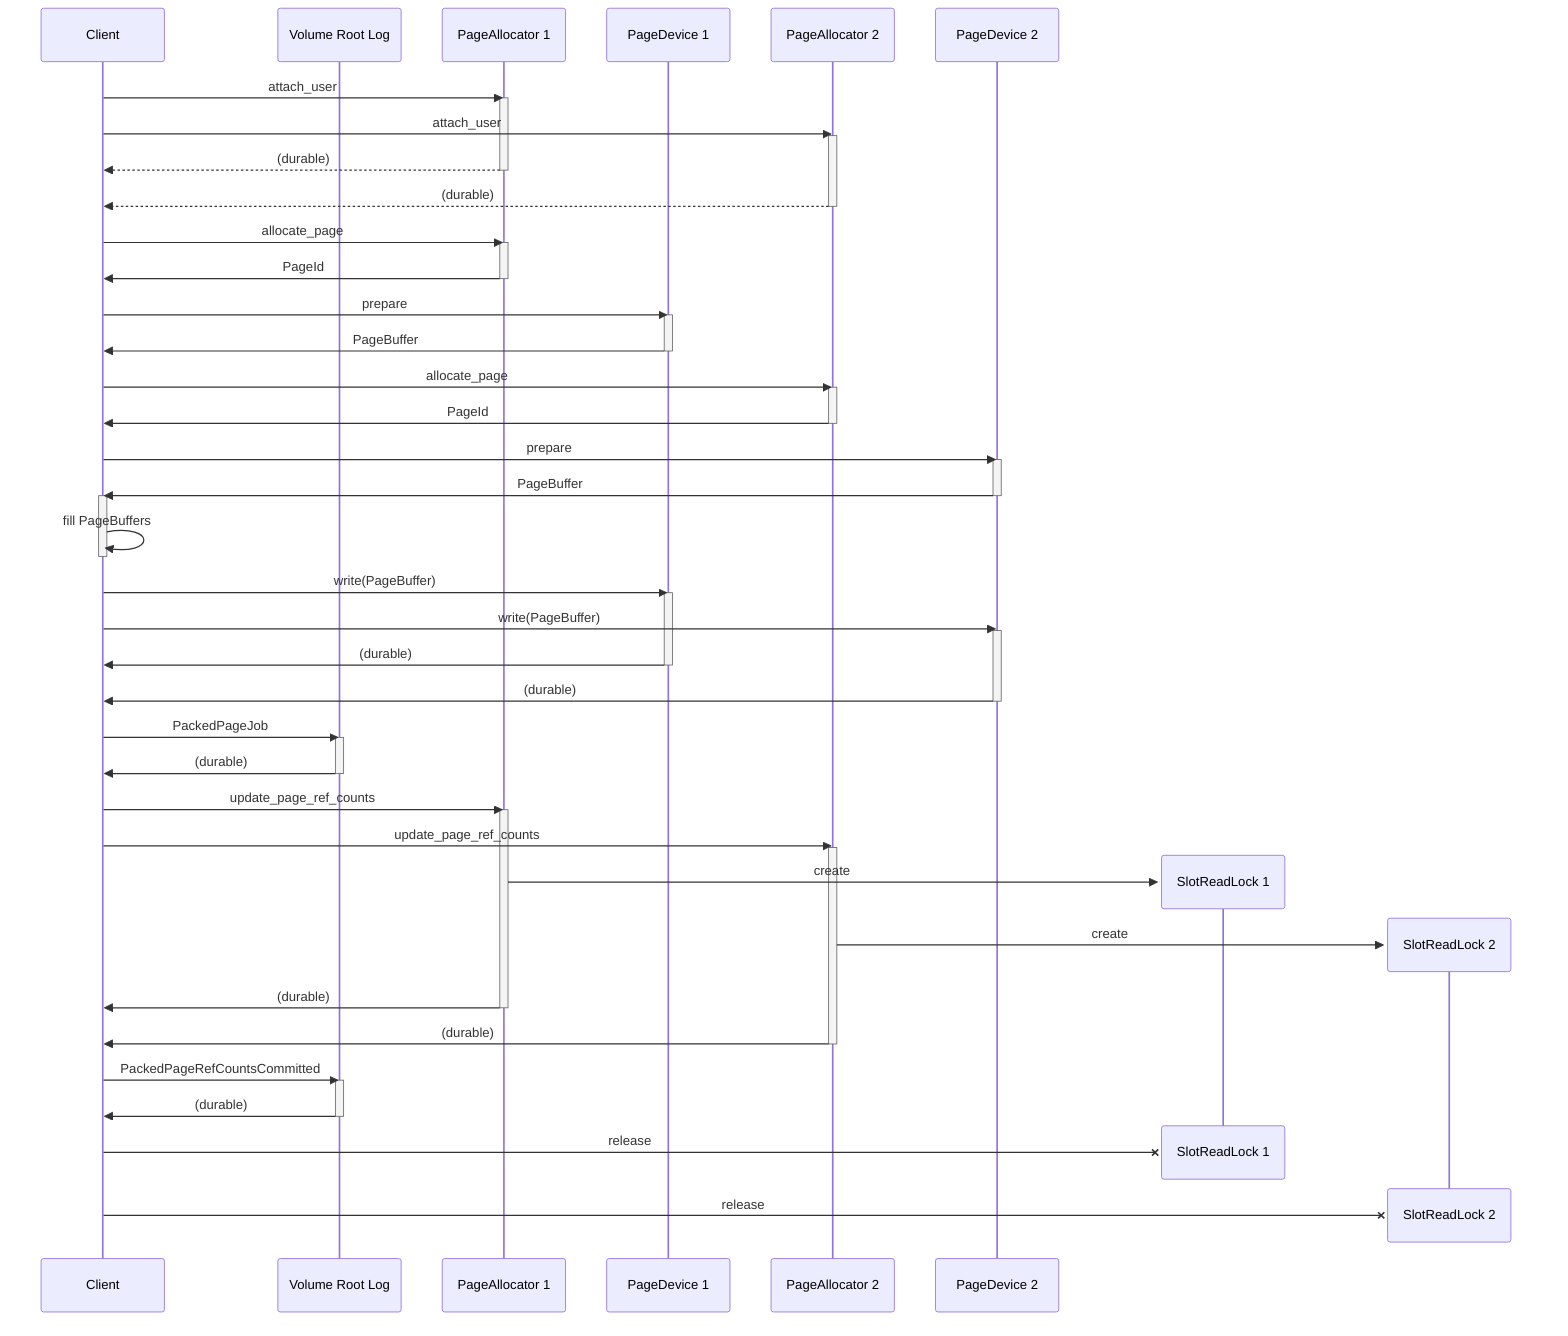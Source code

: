 %%{init: {'theme':'default'}}%%

sequenceDiagram

participant Client as Client
participant Volume as Volume Root Log
participant Allocator1 as PageAllocator 1
participant Device1 as PageDevice 1
participant Allocator2 as PageAllocator 2
participant Device2 as PageDevice 2

Client->>Allocator1: attach_user
activate Allocator1
Client->>Allocator2: attach_user
activate Allocator2
Allocator1-->>Client: (durable)
deactivate Allocator1
Allocator2-->>Client: (durable)
deactivate Allocator2

Client->>Allocator1: allocate_page
activate Allocator1
Allocator1->>Client: PageId
deactivate Allocator1
Client->>Device1: prepare
activate Device1
Device1->>Client: PageBuffer
deactivate Device1

Client->>Allocator2: allocate_page
activate Allocator2
Allocator2->>Client: PageId
deactivate Allocator2
Client->>Device2: prepare
activate Device2
Device2->>Client: PageBuffer
deactivate Device2

activate Client
Client ->> Client: fill PageBuffers
deactivate Client

Client ->> Device1: write(PageBuffer)
activate Device1
Client ->> Device2: write(PageBuffer)
activate Device2
Device1 ->> Client: (durable)
deactivate Device1
Device2 ->> Client: (durable)
deactivate Device2

Client ->> Volume: PackedPageJob
activate Volume
Volume ->> Client: (durable)
deactivate Volume

Client ->> Allocator1: update_page_ref_counts
activate Allocator1
Client ->> Allocator2: update_page_ref_counts
activate Allocator2

create participant SlotReadLock1 as SlotReadLock 1
Allocator1 ->> SlotReadLock1: create

create participant SlotReadLock2 as SlotReadLock 2
Allocator2 ->> SlotReadLock2: create

Allocator1 ->> Client: (durable)
deactivate Allocator1
Allocator2 ->> Client: (durable)
deactivate Allocator2

Client ->> Volume: PackedPageRefCountsCommitted
activate Volume
Volume ->> Client: (durable)
deactivate Volume

destroy SlotReadLock1
Client -x SlotReadLock1: release

destroy SlotReadLock2
Client -x SlotReadLock2: release